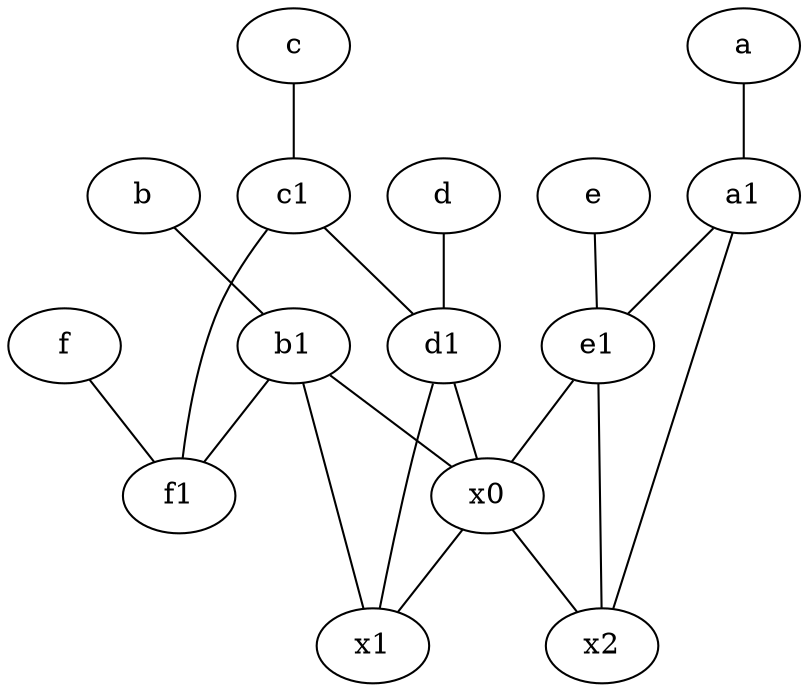 graph {
	f1 [pos="3,8!"]
	x0
	a1 [pos="8,3!"]
	b1 [pos="9,4!"]
	x2
	f [pos="3,9!"]
	e1 [pos="7,7!"]
	d1 [pos="3,5!"]
	e [pos="7,9!"]
	c [pos="4.5,2!"]
	a [pos="8,2!"]
	d [pos="2,5!"]
	b [pos="10,4!"]
	x1
	c1 [pos="4.5,3!"]
	x0 -- x2
	a1 -- x2
	e1 -- x0
	d1 -- x0
	b1 -- x0
	d1 -- x1
	a -- a1
	x0 -- x1
	a1 -- e1
	b1 -- x1
	c -- c1
	b -- b1
	f -- f1
	d -- d1
	b1 -- f1
	c1 -- f1
	c1 -- d1
	e -- e1
	e1 -- x2
}
